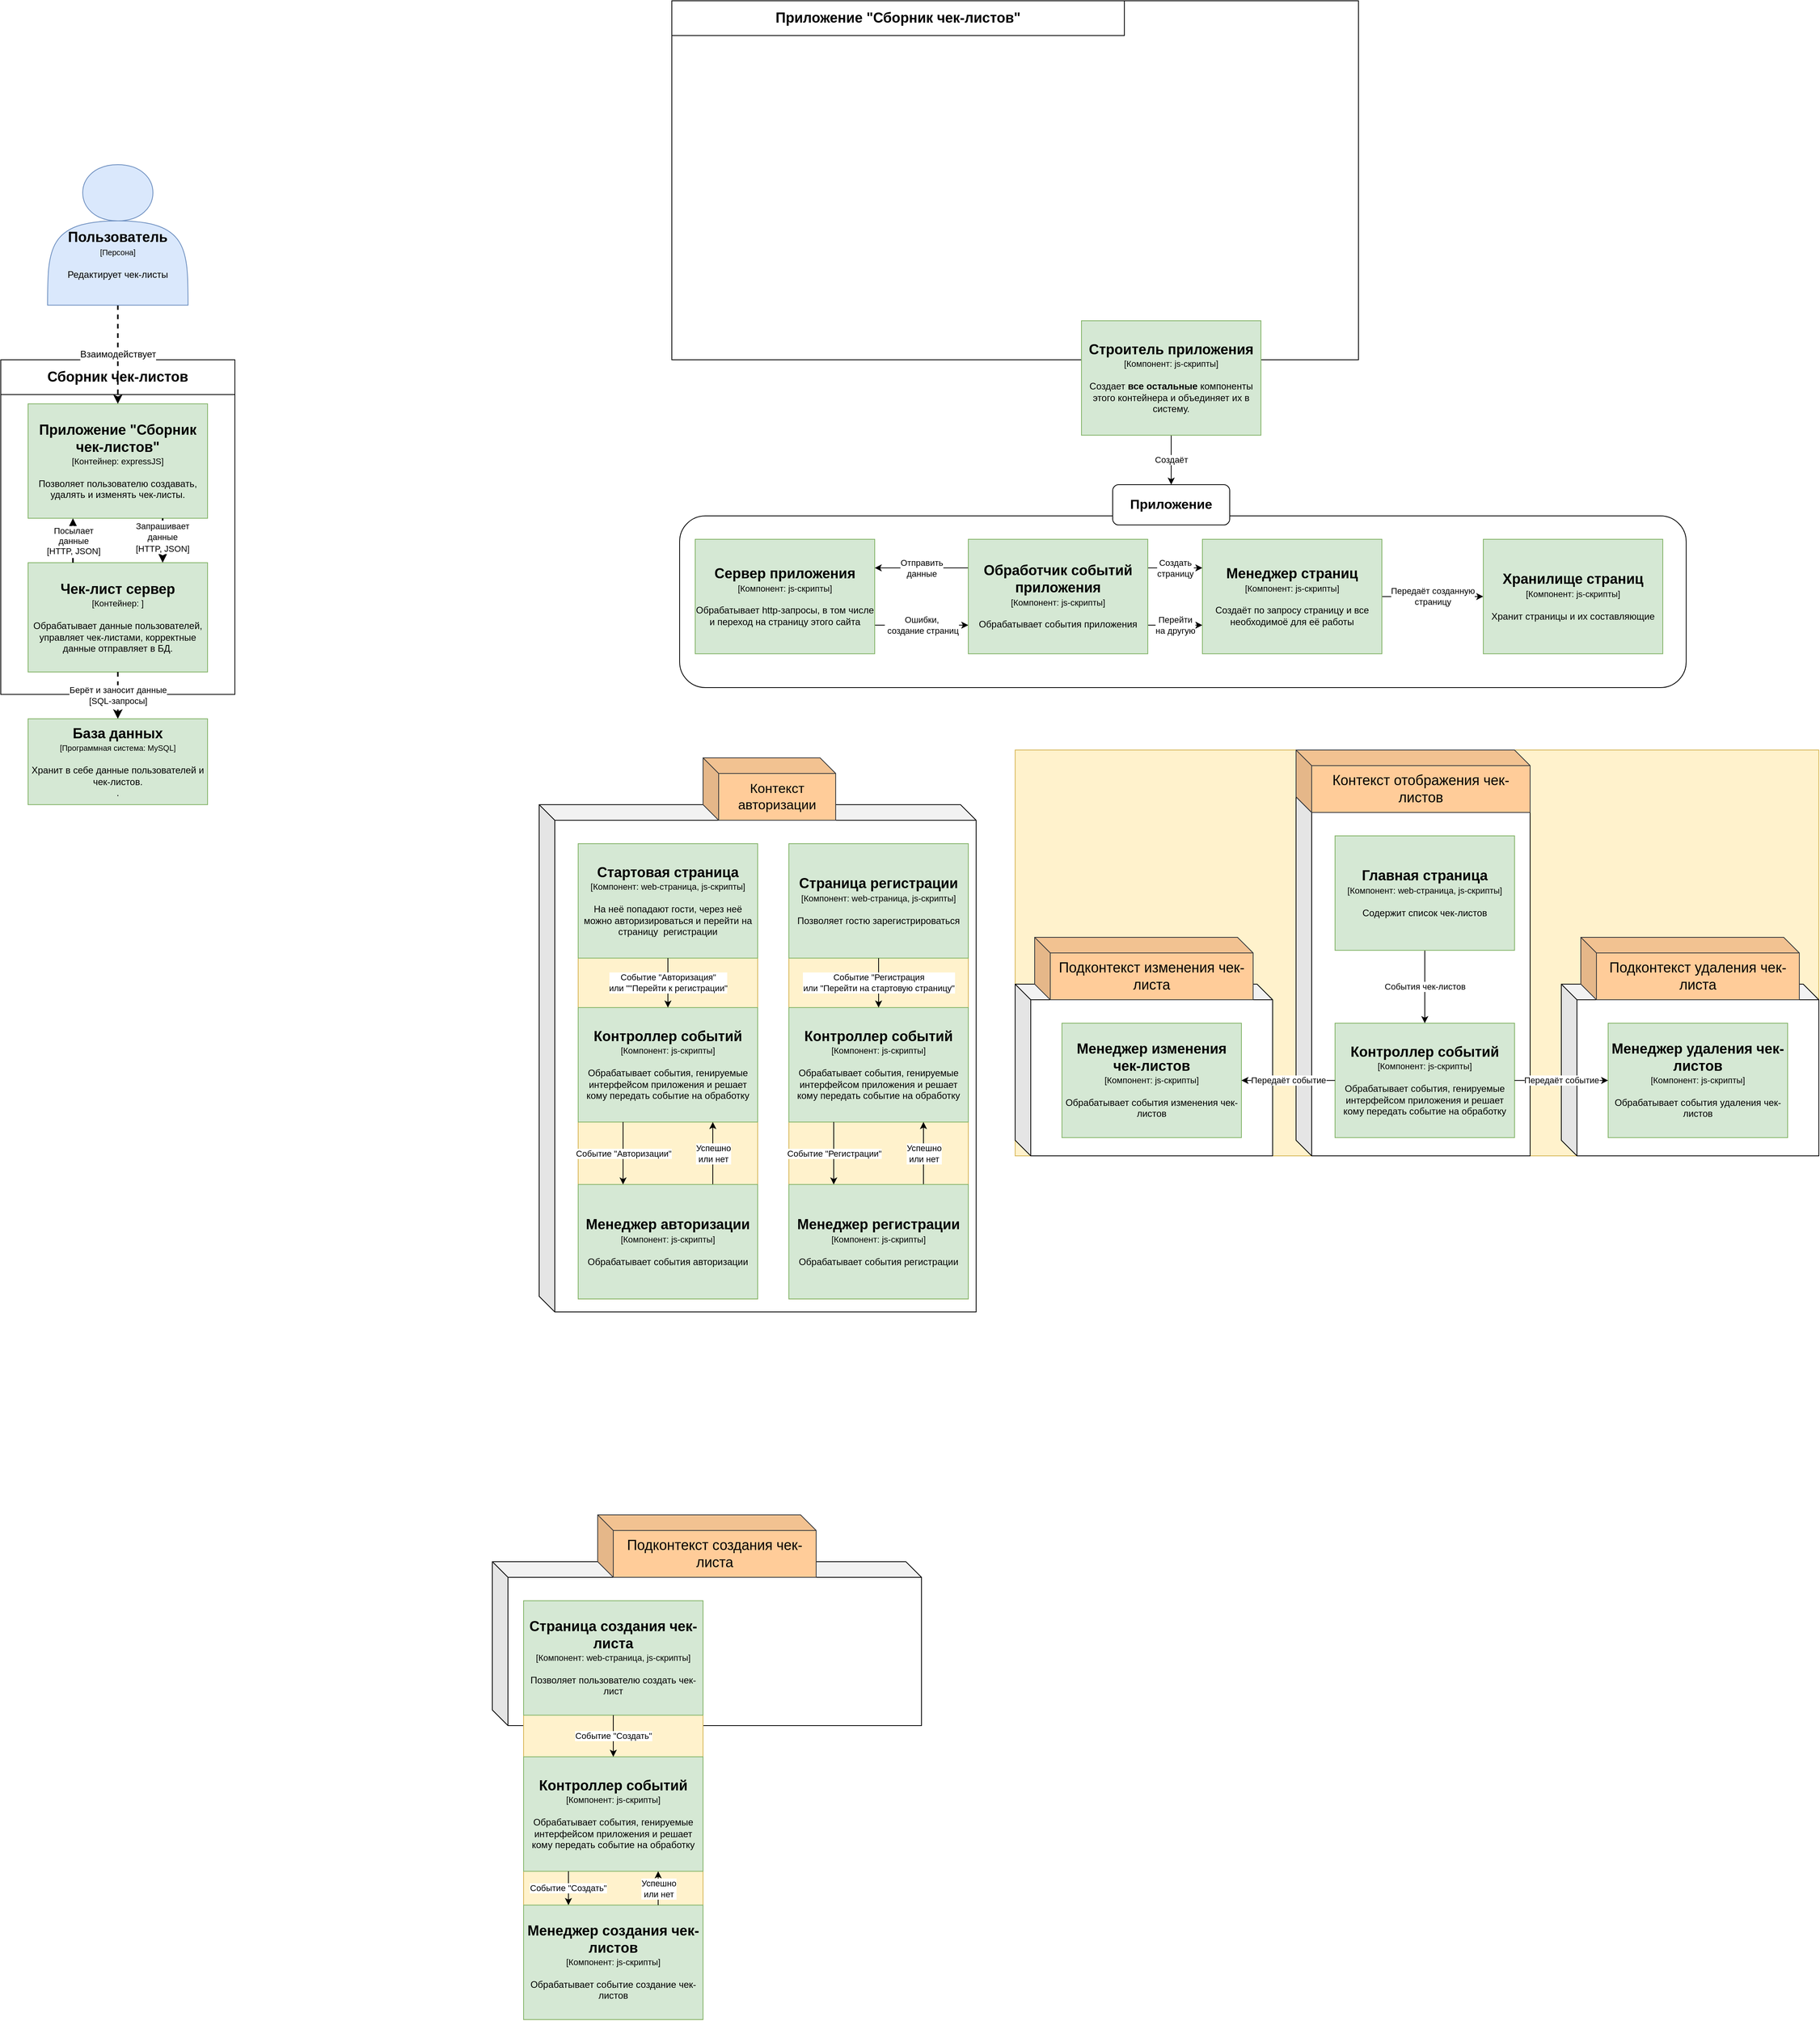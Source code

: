<mxfile version="13.7.9" type="device"><diagram id="LKbl59Wxj6-I2dOmfFXZ" name="Page-1"><mxGraphModel dx="1002" dy="581" grid="1" gridSize="10" guides="1" tooltips="1" connect="1" arrows="1" fold="1" page="1" pageScale="1" pageWidth="850" pageHeight="1100" math="0" shadow="0"><root><mxCell id="0"/><mxCell id="1" parent="0"/><mxCell id="dv1s2EGZaUmvOdK-su7Y-55" value="" style="rounded=1;whiteSpace=wrap;html=1;" vertex="1" parent="1"><mxGeometry x="1040" y="680" width="1290" height="220" as="geometry"/></mxCell><mxCell id="no0ji6hjgd8IN9LN7iAC-79" value="" style="rounded=0;whiteSpace=wrap;html=1;" parent="1" vertex="1"><mxGeometry x="1030" y="20" width="880" height="460" as="geometry"/></mxCell><mxCell id="no0ji6hjgd8IN9LN7iAC-80" value="&lt;b style=&quot;font-size: 18px&quot;&gt;Приложение &quot;Сборник чек-листов&quot;&lt;/b&gt;" style="rounded=0;whiteSpace=wrap;html=1;" parent="1" vertex="1"><mxGeometry x="1030" y="20" width="580" height="44.54" as="geometry"/></mxCell><mxCell id="dv1s2EGZaUmvOdK-su7Y-59" value="Создаёт" style="edgeStyle=orthogonalEdgeStyle;rounded=0;orthogonalLoop=1;jettySize=auto;html=1;" edge="1" parent="1" source="no0ji6hjgd8IN9LN7iAC-101" target="dv1s2EGZaUmvOdK-su7Y-56"><mxGeometry relative="1" as="geometry"/></mxCell><mxCell id="no0ji6hjgd8IN9LN7iAC-101" value="&lt;div&gt;&lt;b&gt;&lt;font style=&quot;font-size: 18px&quot;&gt;Строитель приложения&lt;/font&gt;&lt;/b&gt;&lt;/div&gt;&lt;div&gt;&lt;font style=&quot;font-size: 11px&quot;&gt;[Компонент&lt;/font&gt;&lt;font style=&quot;font-size: 11px&quot;&gt;&lt;span class=&quot;tlid-translation translation&quot; lang=&quot;ru&quot;&gt;&lt;span title=&quot;&quot; class=&quot;&quot;&gt;: js-скрипты]&lt;/span&gt;&lt;/span&gt;&lt;/font&gt;&lt;/div&gt;&lt;div&gt;&lt;font style=&quot;font-size: 10px&quot;&gt;&lt;br&gt;&lt;/font&gt;&lt;/div&gt;&lt;div&gt;Создает &lt;b&gt;все остальные &lt;/b&gt;компоненты этого контейнера и объединяет их в систему.&lt;br&gt;&lt;/div&gt;" style="rounded=0;whiteSpace=wrap;html=1;fillColor=#d5e8d4;strokeColor=#82b366;" parent="1" vertex="1"><mxGeometry x="1555" y="430.0" width="230" height="146.667" as="geometry"/></mxCell><mxCell id="dv1s2EGZaUmvOdK-su7Y-1" value="" style="group" vertex="1" connectable="0" parent="1"><mxGeometry x="170" y="480" width="300" height="440" as="geometry"/></mxCell><mxCell id="dv1s2EGZaUmvOdK-su7Y-2" value="" style="group" vertex="1" connectable="0" parent="dv1s2EGZaUmvOdK-su7Y-1"><mxGeometry width="300" height="440" as="geometry"/></mxCell><mxCell id="dv1s2EGZaUmvOdK-su7Y-3" value="" style="rounded=0;whiteSpace=wrap;html=1;" vertex="1" parent="dv1s2EGZaUmvOdK-su7Y-2"><mxGeometry width="300" height="428.718" as="geometry"/></mxCell><mxCell id="dv1s2EGZaUmvOdK-su7Y-4" value="&lt;b style=&quot;font-size: 18px&quot;&gt;Сборник чек-листов&lt;/b&gt;" style="rounded=0;whiteSpace=wrap;html=1;" vertex="1" parent="dv1s2EGZaUmvOdK-su7Y-2"><mxGeometry width="300" height="44.543" as="geometry"/></mxCell><mxCell id="dv1s2EGZaUmvOdK-su7Y-5" value="&lt;div&gt;&lt;b style=&quot;font-size: 18px&quot;&gt;Приложение &quot;Сборник чек-листов&quot;&lt;/b&gt;&lt;br&gt;&lt;/div&gt;&lt;div&gt;&lt;font style=&quot;font-size: 11px&quot;&gt;[&lt;/font&gt;&lt;font style=&quot;font-size: 11px&quot;&gt;&lt;span class=&quot;tlid-translation translation&quot; lang=&quot;ru&quot;&gt;&lt;span title=&quot;&quot; class=&quot;&quot;&gt;Контейнер: expressJS]&lt;/span&gt;&lt;/span&gt;&lt;/font&gt;&lt;/div&gt;&lt;div&gt;&lt;font style=&quot;font-size: 10px&quot;&gt;&lt;br&gt;&lt;/font&gt;&lt;/div&gt;&lt;div&gt;Позволяет пользователю создавать, удалять и изменять чек-листы.&lt;br&gt;&lt;/div&gt;" style="rounded=0;whiteSpace=wrap;html=1;fillColor=#d5e8d4;strokeColor=#82b366;" vertex="1" parent="dv1s2EGZaUmvOdK-su7Y-2"><mxGeometry x="35" y="56.41" width="230" height="146.667" as="geometry"/></mxCell><mxCell id="dv1s2EGZaUmvOdK-su7Y-6" value="&lt;div&gt;&lt;span style=&quot;font-size: 18px&quot;&gt;&lt;b&gt;Чек-лист сервер&lt;/b&gt;&lt;/span&gt;&lt;/div&gt;&lt;div&gt;&lt;font style=&quot;font-size: 11px&quot;&gt;[&lt;/font&gt;&lt;font style=&quot;font-size: 11px&quot;&gt;&lt;span class=&quot;tlid-translation translation&quot; lang=&quot;ru&quot;&gt;&lt;span title=&quot;&quot; class=&quot;&quot;&gt;Контейнер: &lt;/span&gt;&lt;/span&gt;&lt;/font&gt;&lt;font style=&quot;font-size: 11px&quot;&gt;&lt;span class=&quot;tlid-translation translation&quot; lang=&quot;ru&quot;&gt;&lt;span title=&quot;&quot; class=&quot;&quot;&gt;]&lt;/span&gt;&lt;/span&gt;&lt;/font&gt;&lt;/div&gt;&lt;div&gt;&lt;font style=&quot;font-size: 10px&quot;&gt;&lt;br&gt;&lt;/font&gt;&lt;/div&gt;&lt;div&gt;Обрабатывает данные пользователей, управляет чек-листами, корректные данные отправляет в БД.&lt;br&gt;&lt;/div&gt;" style="rounded=0;whiteSpace=wrap;html=1;fillColor=#d5e8d4;strokeColor=#82b366;" vertex="1" parent="dv1s2EGZaUmvOdK-su7Y-2"><mxGeometry x="35" y="260" width="230" height="140" as="geometry"/></mxCell><mxCell id="dv1s2EGZaUmvOdK-su7Y-7" style="edgeStyle=orthogonalEdgeStyle;rounded=0;orthogonalLoop=1;jettySize=auto;html=1;exitX=0.75;exitY=1;exitDx=0;exitDy=0;entryX=0.75;entryY=0;entryDx=0;entryDy=0;dashed=1;strokeWidth=2;" edge="1" parent="dv1s2EGZaUmvOdK-su7Y-2" source="dv1s2EGZaUmvOdK-su7Y-5" target="dv1s2EGZaUmvOdK-su7Y-6"><mxGeometry relative="1" as="geometry"/></mxCell><mxCell id="dv1s2EGZaUmvOdK-su7Y-8" value="&lt;div&gt;&lt;font style=&quot;font-size: 11px&quot;&gt;Запрашивает&lt;/font&gt;&lt;/div&gt;&lt;div&gt;&lt;font style=&quot;font-size: 11px&quot;&gt; данные&lt;/font&gt;&lt;/div&gt;&lt;div&gt;&lt;font style=&quot;font-size: 11px&quot;&gt;&lt;font style=&quot;font-size: 11px&quot; size=&quot;3&quot;&gt;[&lt;/font&gt;HTTP&lt;font style=&quot;font-size: 11px&quot; size=&quot;3&quot;&gt;, JSON]&lt;/font&gt;&lt;/font&gt;&lt;/div&gt;" style="text;html=1;align=center;verticalAlign=middle;resizable=0;points=[];labelBackgroundColor=#ffffff;" vertex="1" connectable="0" parent="dv1s2EGZaUmvOdK-su7Y-7"><mxGeometry x="0.15" y="-1" relative="1" as="geometry"><mxPoint y="-9" as="offset"/></mxGeometry></mxCell><mxCell id="dv1s2EGZaUmvOdK-su7Y-9" value="&lt;div&gt;&lt;font style=&quot;font-size: 11px&quot;&gt;Посылает&lt;/font&gt;&lt;/div&gt;&lt;div&gt;&lt;font style=&quot;font-size: 11px&quot; size=&quot;3&quot;&gt;данные&lt;br&gt;&lt;/font&gt;&lt;/div&gt;&lt;div&gt;&lt;font style=&quot;font-size: 11px&quot; size=&quot;3&quot;&gt;[HTTP, JSON]&lt;br&gt;&lt;/font&gt;&lt;/div&gt;" style="edgeStyle=orthogonalEdgeStyle;rounded=0;orthogonalLoop=1;jettySize=auto;html=1;exitX=0.25;exitY=0;exitDx=0;exitDy=0;entryX=0.25;entryY=1;entryDx=0;entryDy=0;dashed=1;strokeWidth=2;" edge="1" parent="dv1s2EGZaUmvOdK-su7Y-2" source="dv1s2EGZaUmvOdK-su7Y-6" target="dv1s2EGZaUmvOdK-su7Y-5"><mxGeometry relative="1" as="geometry"/></mxCell><mxCell id="dv1s2EGZaUmvOdK-su7Y-10" value="&lt;div&gt;Берёт и заносит данные&lt;/div&gt;&lt;div&gt;[SQL-запросы]&lt;br&gt;&lt;/div&gt;" style="edgeStyle=orthogonalEdgeStyle;rounded=0;orthogonalLoop=1;jettySize=auto;html=1;dashed=1;strokeWidth=2;exitX=0.5;exitY=1;exitDx=0;exitDy=0;" edge="1" parent="1" source="dv1s2EGZaUmvOdK-su7Y-6" target="dv1s2EGZaUmvOdK-su7Y-11"><mxGeometry relative="1" as="geometry"><mxPoint x="-50" y="730" as="sourcePoint"/></mxGeometry></mxCell><mxCell id="dv1s2EGZaUmvOdK-su7Y-11" value="&lt;div&gt;&lt;b&gt;&lt;font style=&quot;font-size: 18px&quot;&gt;База данных&lt;/font&gt;&lt;/b&gt;&lt;br&gt;&lt;/div&gt;&lt;div&gt;&lt;font style=&quot;font-size: 10px&quot;&gt;[&lt;/font&gt;&lt;font style=&quot;font-size: 10px&quot;&gt;&lt;span class=&quot;tlid-translation translation&quot; lang=&quot;ru&quot;&gt;&lt;span title=&quot;&quot; class=&quot;&quot;&gt;Программная система: MySQL&lt;/span&gt;&lt;/span&gt;]&lt;/font&gt;&lt;/div&gt;&lt;div&gt;&lt;font style=&quot;font-size: 10px&quot;&gt;&lt;br&gt;&lt;/font&gt;&lt;/div&gt;Хранит в себе данные пользователей и чек-листов.&lt;div&gt;.&lt;br&gt;&lt;/div&gt;" style="rounded=0;whiteSpace=wrap;html=1;fillColor=#d5e8d4;strokeColor=#82b366;" vertex="1" parent="1"><mxGeometry x="205" y="940" width="230" height="110" as="geometry"/></mxCell><mxCell id="dv1s2EGZaUmvOdK-su7Y-12" value="&lt;font style=&quot;font-size: 12px&quot;&gt;Взаимодействует&lt;/font&gt;" style="edgeStyle=orthogonalEdgeStyle;rounded=0;orthogonalLoop=1;jettySize=auto;html=1;exitX=0.5;exitY=1;exitDx=0;exitDy=0;dashed=1;strokeWidth=2;" edge="1" parent="1" source="dv1s2EGZaUmvOdK-su7Y-13" target="dv1s2EGZaUmvOdK-su7Y-5"><mxGeometry relative="1" as="geometry"/></mxCell><mxCell id="dv1s2EGZaUmvOdK-su7Y-13" value="&lt;div&gt;&lt;br&gt;&lt;/div&gt;&lt;div&gt;&lt;br&gt;&lt;/div&gt;&lt;div&gt;&lt;b&gt;&lt;font style=&quot;font-size: 18px&quot;&gt;&lt;br&gt;&lt;/font&gt;&lt;/b&gt;&lt;/div&gt;&lt;div&gt;&lt;b&gt;&lt;font style=&quot;font-size: 18px&quot;&gt;Пользователь&lt;br&gt;&lt;/font&gt;&lt;/b&gt;&lt;/div&gt;&lt;div&gt;&lt;font style=&quot;font-size: 10px&quot;&gt;[Персона]&lt;/font&gt;&lt;/div&gt;&lt;div&gt;&lt;font style=&quot;font-size: 10px&quot;&gt;&lt;br&gt;&lt;/font&gt;&lt;/div&gt;&lt;div&gt;Редактирует чек-листы&lt;br&gt;&lt;/div&gt;" style="shape=actor;whiteSpace=wrap;html=1;fillColor=#dae8fc;strokeColor=#6c8ebf;" vertex="1" parent="1"><mxGeometry x="230" y="230" width="180" height="180" as="geometry"/></mxCell><mxCell id="dv1s2EGZaUmvOdK-su7Y-61" value="Ошибки,&lt;br&gt;&amp;nbsp;создание страниц" style="edgeStyle=orthogonalEdgeStyle;rounded=0;orthogonalLoop=1;jettySize=auto;html=1;exitX=1;exitY=0.75;exitDx=0;exitDy=0;entryX=0;entryY=0.75;entryDx=0;entryDy=0;" edge="1" parent="1" source="dv1s2EGZaUmvOdK-su7Y-44" target="dv1s2EGZaUmvOdK-su7Y-54"><mxGeometry relative="1" as="geometry"/></mxCell><mxCell id="dv1s2EGZaUmvOdK-su7Y-44" value="&lt;div&gt;&lt;b&gt;&lt;font style=&quot;font-size: 18px&quot;&gt;Сервер приложения&lt;/font&gt;&lt;/b&gt;&lt;/div&gt;&lt;div&gt;&lt;font style=&quot;font-size: 11px&quot;&gt;[Компонент&lt;/font&gt;&lt;font style=&quot;font-size: 11px&quot;&gt;&lt;span class=&quot;tlid-translation translation&quot; lang=&quot;ru&quot;&gt;&lt;span title=&quot;&quot; class=&quot;&quot;&gt;: js-скрипты]&lt;/span&gt;&lt;/span&gt;&lt;/font&gt;&lt;/div&gt;&lt;div&gt;&lt;font style=&quot;font-size: 10px&quot;&gt;&lt;br&gt;&lt;/font&gt;&lt;/div&gt;&lt;div&gt;Обрабатывает http-запросы, в том числе и переход на страницу этого сайта&lt;/div&gt;" style="rounded=0;whiteSpace=wrap;html=1;fillColor=#d5e8d4;strokeColor=#82b366;" vertex="1" parent="1"><mxGeometry x="1060" y="710.0" width="230" height="146.667" as="geometry"/></mxCell><mxCell id="dv1s2EGZaUmvOdK-su7Y-60" value="Отправить &lt;br&gt;данные" style="edgeStyle=orthogonalEdgeStyle;rounded=0;orthogonalLoop=1;jettySize=auto;html=1;exitX=0;exitY=0.25;exitDx=0;exitDy=0;entryX=1;entryY=0.25;entryDx=0;entryDy=0;" edge="1" parent="1" source="dv1s2EGZaUmvOdK-su7Y-54" target="dv1s2EGZaUmvOdK-su7Y-44"><mxGeometry relative="1" as="geometry"/></mxCell><mxCell id="dv1s2EGZaUmvOdK-su7Y-62" value="Создать &lt;br&gt;страницу" style="edgeStyle=orthogonalEdgeStyle;rounded=0;orthogonalLoop=1;jettySize=auto;html=1;exitX=1;exitY=0.25;exitDx=0;exitDy=0;entryX=0;entryY=0.25;entryDx=0;entryDy=0;" edge="1" parent="1" source="dv1s2EGZaUmvOdK-su7Y-54" target="dv1s2EGZaUmvOdK-su7Y-57"><mxGeometry relative="1" as="geometry"/></mxCell><mxCell id="dv1s2EGZaUmvOdK-su7Y-63" value="Перейти&lt;br&gt;на другую" style="edgeStyle=orthogonalEdgeStyle;rounded=0;orthogonalLoop=1;jettySize=auto;html=1;exitX=1;exitY=0.75;exitDx=0;exitDy=0;entryX=0;entryY=0.75;entryDx=0;entryDy=0;" edge="1" parent="1" source="dv1s2EGZaUmvOdK-su7Y-54" target="dv1s2EGZaUmvOdK-su7Y-57"><mxGeometry relative="1" as="geometry"/></mxCell><mxCell id="dv1s2EGZaUmvOdK-su7Y-54" value="&lt;div&gt;&lt;b&gt;&lt;font style=&quot;font-size: 18px&quot;&gt;Обработчик событий приложения&lt;/font&gt;&lt;/b&gt;&lt;/div&gt;&lt;div&gt;&lt;font style=&quot;font-size: 11px&quot;&gt;[Компонент&lt;/font&gt;&lt;font style=&quot;font-size: 11px&quot;&gt;&lt;span class=&quot;tlid-translation translation&quot; lang=&quot;ru&quot;&gt;&lt;span title=&quot;&quot; class=&quot;&quot;&gt;: js-скрипты]&lt;/span&gt;&lt;/span&gt;&lt;/font&gt;&lt;/div&gt;&lt;div&gt;&lt;font style=&quot;font-size: 10px&quot;&gt;&lt;br&gt;&lt;/font&gt;&lt;/div&gt;&lt;div&gt;Обрабатывает события приложения&lt;/div&gt;" style="rounded=0;whiteSpace=wrap;html=1;fillColor=#d5e8d4;strokeColor=#82b366;" vertex="1" parent="1"><mxGeometry x="1410" y="710.0" width="230" height="146.667" as="geometry"/></mxCell><mxCell id="dv1s2EGZaUmvOdK-su7Y-56" value="&lt;font size=&quot;1&quot;&gt;&lt;b style=&quot;font-size: 17px&quot;&gt;Приложение&lt;/b&gt;&lt;/font&gt;" style="rounded=1;whiteSpace=wrap;html=1;" vertex="1" parent="1"><mxGeometry x="1595" y="640" width="150" height="51.67" as="geometry"/></mxCell><mxCell id="dv1s2EGZaUmvOdK-su7Y-64" value="Передаёт созданную&lt;br&gt;страницу" style="edgeStyle=orthogonalEdgeStyle;rounded=0;orthogonalLoop=1;jettySize=auto;html=1;exitX=1;exitY=0.5;exitDx=0;exitDy=0;" edge="1" parent="1" source="dv1s2EGZaUmvOdK-su7Y-57" target="dv1s2EGZaUmvOdK-su7Y-58"><mxGeometry relative="1" as="geometry"/></mxCell><mxCell id="dv1s2EGZaUmvOdK-su7Y-57" value="&lt;div&gt;&lt;b&gt;&lt;font style=&quot;font-size: 18px&quot;&gt;Менеджер страниц&lt;/font&gt;&lt;/b&gt;&lt;/div&gt;&lt;div&gt;&lt;font style=&quot;font-size: 11px&quot;&gt;[Компонент&lt;/font&gt;&lt;font style=&quot;font-size: 11px&quot;&gt;&lt;span class=&quot;tlid-translation translation&quot; lang=&quot;ru&quot;&gt;&lt;span title=&quot;&quot; class=&quot;&quot;&gt;: js-скрипты]&lt;/span&gt;&lt;/span&gt;&lt;/font&gt;&lt;/div&gt;&lt;div&gt;&lt;font style=&quot;font-size: 10px&quot;&gt;&lt;br&gt;&lt;/font&gt;&lt;/div&gt;&lt;div&gt;Создаёт по запросу страницу и все необходимоё для её работы&lt;/div&gt;" style="rounded=0;whiteSpace=wrap;html=1;fillColor=#d5e8d4;strokeColor=#82b366;" vertex="1" parent="1"><mxGeometry x="1710" y="710.0" width="230" height="146.667" as="geometry"/></mxCell><mxCell id="dv1s2EGZaUmvOdK-su7Y-58" value="&lt;div&gt;&lt;b&gt;&lt;font style=&quot;font-size: 18px&quot;&gt;Хранилище страниц&lt;/font&gt;&lt;/b&gt;&lt;/div&gt;&lt;div&gt;&lt;font style=&quot;font-size: 11px&quot;&gt;[Компонент&lt;/font&gt;&lt;font style=&quot;font-size: 11px&quot;&gt;&lt;span class=&quot;tlid-translation translation&quot; lang=&quot;ru&quot;&gt;&lt;span title=&quot;&quot; class=&quot;&quot;&gt;: js-скрипты]&lt;/span&gt;&lt;/span&gt;&lt;/font&gt;&lt;/div&gt;&lt;div&gt;&lt;font style=&quot;font-size: 10px&quot;&gt;&lt;br&gt;&lt;/font&gt;&lt;/div&gt;&lt;div&gt;Хранит страницы и их составляющие&lt;/div&gt;" style="rounded=0;whiteSpace=wrap;html=1;fillColor=#d5e8d4;strokeColor=#82b366;" vertex="1" parent="1"><mxGeometry x="2070" y="710.0" width="230" height="146.667" as="geometry"/></mxCell><mxCell id="dv1s2EGZaUmvOdK-su7Y-66" value="" style="group;fillColor=#fff2cc;strokeColor=#d6b656;" vertex="1" connectable="0" parent="1"><mxGeometry x="1470" y="980" width="1030" height="520" as="geometry"/></mxCell><mxCell id="dv1s2EGZaUmvOdK-su7Y-31" value="" style="group" vertex="1" connectable="0" parent="dv1s2EGZaUmvOdK-su7Y-66"><mxGeometry x="700" y="240" width="330" height="280" as="geometry"/></mxCell><mxCell id="dv1s2EGZaUmvOdK-su7Y-23" value="" style="shape=cube;whiteSpace=wrap;html=1;boundedLbl=1;backgroundOutline=1;darkOpacity=0.05;darkOpacity2=0.1;" vertex="1" parent="dv1s2EGZaUmvOdK-su7Y-31"><mxGeometry y="60" width="330" height="220" as="geometry"/></mxCell><mxCell id="dv1s2EGZaUmvOdK-su7Y-24" value="&lt;font style=&quot;font-size: 18px&quot;&gt;Подконтекст удаления чек-листа&lt;/font&gt;" style="shape=cube;whiteSpace=wrap;html=1;boundedLbl=1;backgroundOutline=1;darkOpacity=0.05;darkOpacity2=0.1;fillColor=#ffcc99;strokeColor=#36393d;" vertex="1" parent="dv1s2EGZaUmvOdK-su7Y-31"><mxGeometry x="25" width="280" height="80" as="geometry"/></mxCell><mxCell id="dv1s2EGZaUmvOdK-su7Y-25" value="&lt;div&gt;&lt;b&gt;&lt;font style=&quot;font-size: 18px&quot;&gt;Менеджер удаления чек-листов&lt;/font&gt;&lt;/b&gt;&lt;/div&gt;&lt;div&gt;&lt;font style=&quot;font-size: 11px&quot;&gt;[Компонент&lt;/font&gt;&lt;font style=&quot;font-size: 11px&quot;&gt;&lt;span class=&quot;tlid-translation translation&quot; lang=&quot;ru&quot;&gt;&lt;span title=&quot;&quot; class=&quot;&quot;&gt;: js-скрипты]&lt;/span&gt;&lt;/span&gt;&lt;/font&gt;&lt;/div&gt;&lt;div&gt;&lt;font style=&quot;font-size: 10px&quot;&gt;&lt;br&gt;&lt;/font&gt;&lt;/div&gt;&lt;div&gt;Обрабатывает события удаления чек-листов&lt;/div&gt;" style="rounded=0;whiteSpace=wrap;html=1;fillColor=#d5e8d4;strokeColor=#82b366;" vertex="1" parent="dv1s2EGZaUmvOdK-su7Y-31"><mxGeometry x="60" y="110.0" width="230" height="146.667" as="geometry"/></mxCell><mxCell id="dv1s2EGZaUmvOdK-su7Y-32" value="" style="group" vertex="1" connectable="0" parent="dv1s2EGZaUmvOdK-su7Y-66"><mxGeometry y="240" width="330" height="280" as="geometry"/></mxCell><mxCell id="dv1s2EGZaUmvOdK-su7Y-33" value="" style="shape=cube;whiteSpace=wrap;html=1;boundedLbl=1;backgroundOutline=1;darkOpacity=0.05;darkOpacity2=0.1;" vertex="1" parent="dv1s2EGZaUmvOdK-su7Y-32"><mxGeometry y="60" width="330" height="220" as="geometry"/></mxCell><mxCell id="dv1s2EGZaUmvOdK-su7Y-34" value="&lt;font style=&quot;font-size: 18px&quot;&gt;Подконтекст изменения чек-листа&lt;/font&gt;" style="shape=cube;whiteSpace=wrap;html=1;boundedLbl=1;backgroundOutline=1;darkOpacity=0.05;darkOpacity2=0.1;fillColor=#ffcc99;strokeColor=#36393d;" vertex="1" parent="dv1s2EGZaUmvOdK-su7Y-32"><mxGeometry x="25" width="280" height="80" as="geometry"/></mxCell><mxCell id="dv1s2EGZaUmvOdK-su7Y-35" value="&lt;div&gt;&lt;b&gt;&lt;font style=&quot;font-size: 18px&quot;&gt;Менеджер изменения чек-листов&lt;/font&gt;&lt;/b&gt;&lt;/div&gt;&lt;div&gt;&lt;font style=&quot;font-size: 11px&quot;&gt;[Компонент&lt;/font&gt;&lt;font style=&quot;font-size: 11px&quot;&gt;&lt;span class=&quot;tlid-translation translation&quot; lang=&quot;ru&quot;&gt;&lt;span title=&quot;&quot; class=&quot;&quot;&gt;: js-скрипты]&lt;/span&gt;&lt;/span&gt;&lt;/font&gt;&lt;/div&gt;&lt;div&gt;&lt;font style=&quot;font-size: 10px&quot;&gt;&lt;br&gt;&lt;/font&gt;&lt;/div&gt;&lt;div&gt;Обрабатывает события изменения чек-листов&lt;/div&gt;" style="rounded=0;whiteSpace=wrap;html=1;fillColor=#d5e8d4;strokeColor=#82b366;" vertex="1" parent="dv1s2EGZaUmvOdK-su7Y-32"><mxGeometry x="60" y="110.0" width="230" height="146.667" as="geometry"/></mxCell><mxCell id="dv1s2EGZaUmvOdK-su7Y-65" value="" style="group" vertex="1" connectable="0" parent="dv1s2EGZaUmvOdK-su7Y-66"><mxGeometry x="360" width="300" height="520" as="geometry"/></mxCell><mxCell id="dv1s2EGZaUmvOdK-su7Y-17" value="" style="shape=cube;whiteSpace=wrap;html=1;boundedLbl=1;backgroundOutline=1;darkOpacity=0.05;darkOpacity2=0.1;" vertex="1" parent="dv1s2EGZaUmvOdK-su7Y-65"><mxGeometry y="60" width="300" height="460" as="geometry"/></mxCell><mxCell id="dv1s2EGZaUmvOdK-su7Y-46" value="&lt;div&gt;&lt;b&gt;&lt;font style=&quot;font-size: 18px&quot;&gt;Контроллер событий&lt;/font&gt;&lt;/b&gt;&lt;/div&gt;&lt;div&gt;&lt;font style=&quot;font-size: 11px&quot;&gt;[Компонент&lt;/font&gt;&lt;font style=&quot;font-size: 11px&quot;&gt;&lt;span class=&quot;tlid-translation translation&quot; lang=&quot;ru&quot;&gt;&lt;span title=&quot;&quot; class=&quot;&quot;&gt;: js-скрипты]&lt;/span&gt;&lt;/span&gt;&lt;/font&gt;&lt;/div&gt;&lt;div&gt;&lt;font style=&quot;font-size: 10px&quot;&gt;&lt;br&gt;&lt;/font&gt;&lt;/div&gt;&lt;div&gt;Обрабатывает события, генируемые интерфейсом приложения и решает кому передать событие на обработку&lt;/div&gt;" style="rounded=0;whiteSpace=wrap;html=1;fillColor=#d5e8d4;strokeColor=#82b366;" vertex="1" parent="dv1s2EGZaUmvOdK-su7Y-65"><mxGeometry x="50" y="350.0" width="230" height="146.667" as="geometry"/></mxCell><mxCell id="dv1s2EGZaUmvOdK-su7Y-47" value="&lt;span style=&quot;color: rgb(0 , 0 , 0) ; font-family: &amp;#34;helvetica&amp;#34; ; font-size: 11px ; font-style: normal ; font-weight: 400 ; letter-spacing: normal ; text-align: center ; text-indent: 0px ; text-transform: none ; word-spacing: 0px ; background-color: rgb(255 , 255 , 255) ; display: inline ; float: none&quot;&gt;События чек-листов&lt;/span&gt;" style="edgeStyle=orthogonalEdgeStyle;rounded=0;orthogonalLoop=1;jettySize=auto;html=1;exitX=0.5;exitY=1;exitDx=0;exitDy=0;" edge="1" parent="dv1s2EGZaUmvOdK-su7Y-65" source="dv1s2EGZaUmvOdK-su7Y-19" target="dv1s2EGZaUmvOdK-su7Y-46"><mxGeometry relative="1" as="geometry"/></mxCell><mxCell id="dv1s2EGZaUmvOdK-su7Y-18" value="&lt;font style=&quot;font-size: 18px&quot;&gt;Контекст отображения чек-листов&lt;/font&gt;" style="shape=cube;whiteSpace=wrap;html=1;boundedLbl=1;backgroundOutline=1;darkOpacity=0.05;darkOpacity2=0.1;fillColor=#ffcc99;strokeColor=#36393d;" vertex="1" parent="dv1s2EGZaUmvOdK-su7Y-65"><mxGeometry width="300" height="80" as="geometry"/></mxCell><mxCell id="dv1s2EGZaUmvOdK-su7Y-19" value="&lt;div&gt;&lt;b&gt;&lt;font style=&quot;font-size: 18px&quot;&gt;Главная страница&lt;/font&gt;&lt;/b&gt;&lt;/div&gt;&lt;div&gt;&lt;font style=&quot;font-size: 11px&quot;&gt;[Компонент&lt;/font&gt;&lt;font style=&quot;font-size: 11px&quot;&gt;&lt;span class=&quot;tlid-translation translation&quot; lang=&quot;ru&quot;&gt;&lt;span title=&quot;&quot; class=&quot;&quot;&gt;: web-страница, js-скрипты]&lt;/span&gt;&lt;/span&gt;&lt;/font&gt;&lt;/div&gt;&lt;div&gt;&lt;font style=&quot;font-size: 10px&quot;&gt;&lt;br&gt;&lt;/font&gt;&lt;/div&gt;&lt;div&gt;Содержит список чек-листов&lt;/div&gt;" style="rounded=0;whiteSpace=wrap;html=1;fillColor=#d5e8d4;strokeColor=#82b366;" vertex="1" parent="dv1s2EGZaUmvOdK-su7Y-65"><mxGeometry x="50" y="110.0" width="230" height="146.667" as="geometry"/></mxCell><mxCell id="dv1s2EGZaUmvOdK-su7Y-42" value="Передаёт событие" style="edgeStyle=orthogonalEdgeStyle;rounded=0;orthogonalLoop=1;jettySize=auto;html=1;entryX=0;entryY=0.5;entryDx=0;entryDy=0;" edge="1" parent="dv1s2EGZaUmvOdK-su7Y-66" source="dv1s2EGZaUmvOdK-su7Y-46" target="dv1s2EGZaUmvOdK-su7Y-25"><mxGeometry relative="1" as="geometry"><mxPoint x="960" y="1553.334" as="sourcePoint"/><mxPoint x="860" y="1633.334" as="targetPoint"/></mxGeometry></mxCell><mxCell id="dv1s2EGZaUmvOdK-su7Y-41" value="Передаёт событие" style="edgeStyle=orthogonalEdgeStyle;rounded=0;orthogonalLoop=1;jettySize=auto;html=1;entryX=1;entryY=0.5;entryDx=0;entryDy=0;" edge="1" parent="dv1s2EGZaUmvOdK-su7Y-66" source="dv1s2EGZaUmvOdK-su7Y-46" target="dv1s2EGZaUmvOdK-su7Y-35"><mxGeometry relative="1" as="geometry"/></mxCell><mxCell id="dv1s2EGZaUmvOdK-su7Y-76" value="" style="group" vertex="1" connectable="0" parent="1"><mxGeometry x="860" y="990" width="560" height="710" as="geometry"/></mxCell><mxCell id="dv1s2EGZaUmvOdK-su7Y-15" value="" style="shape=cube;whiteSpace=wrap;html=1;boundedLbl=1;backgroundOutline=1;darkOpacity=0.05;darkOpacity2=0.1;" vertex="1" parent="dv1s2EGZaUmvOdK-su7Y-76"><mxGeometry y="60" width="560" height="650" as="geometry"/></mxCell><mxCell id="dv1s2EGZaUmvOdK-su7Y-16" value="&lt;span&gt;&lt;font style=&quot;font-size: 17px&quot;&gt;Контекст авторизации&lt;/font&gt;&lt;/span&gt;" style="shape=cube;whiteSpace=wrap;html=1;boundedLbl=1;backgroundOutline=1;darkOpacity=0.05;darkOpacity2=0.1;fillColor=#ffcc99;strokeColor=#36393d;" vertex="1" parent="dv1s2EGZaUmvOdK-su7Y-76"><mxGeometry x="210" width="170" height="80" as="geometry"/></mxCell><mxCell id="dv1s2EGZaUmvOdK-su7Y-67" value="" style="group;fillColor=#fff2cc;strokeColor=#d6b656;" vertex="1" connectable="0" parent="dv1s2EGZaUmvOdK-su7Y-76"><mxGeometry x="320" y="110.0" width="230" height="583.337" as="geometry"/></mxCell><mxCell id="dv1s2EGZaUmvOdK-su7Y-14" value="&lt;div&gt;&lt;b&gt;&lt;font style=&quot;font-size: 18px&quot;&gt;Cтраница регистрации&lt;/font&gt;&lt;/b&gt;&lt;/div&gt;&lt;div&gt;&lt;font style=&quot;font-size: 11px&quot;&gt;[Компонент&lt;/font&gt;&lt;font style=&quot;font-size: 11px&quot;&gt;&lt;span class=&quot;tlid-translation translation&quot; lang=&quot;ru&quot;&gt;&lt;span title=&quot;&quot; class=&quot;&quot;&gt;: web-страница, js-скрипты]&lt;/span&gt;&lt;/span&gt;&lt;/font&gt;&lt;/div&gt;&lt;div&gt;&lt;font style=&quot;font-size: 10px&quot;&gt;&lt;br&gt;&lt;/font&gt;&lt;/div&gt;&lt;div&gt;Позволяет гостю зарегистрироваться&lt;/div&gt;" style="rounded=0;whiteSpace=wrap;html=1;fillColor=#d5e8d4;strokeColor=#82b366;" vertex="1" parent="dv1s2EGZaUmvOdK-su7Y-67"><mxGeometry width="230" height="146.667" as="geometry"/></mxCell><mxCell id="dv1s2EGZaUmvOdK-su7Y-49" value="&lt;div&gt;&lt;b&gt;&lt;font style=&quot;font-size: 18px&quot;&gt;Контроллер событий&lt;/font&gt;&lt;/b&gt;&lt;/div&gt;&lt;div&gt;&lt;font style=&quot;font-size: 11px&quot;&gt;[Компонент&lt;/font&gt;&lt;font style=&quot;font-size: 11px&quot;&gt;&lt;span class=&quot;tlid-translation translation&quot; lang=&quot;ru&quot;&gt;&lt;span title=&quot;&quot; class=&quot;&quot;&gt;: js-скрипты]&lt;/span&gt;&lt;/span&gt;&lt;/font&gt;&lt;/div&gt;&lt;div&gt;&lt;font style=&quot;font-size: 10px&quot;&gt;&lt;br&gt;&lt;/font&gt;&lt;/div&gt;&lt;div&gt;Обрабатывает события, генируемые интерфейсом приложения и решает кому передать событие на обработку&lt;/div&gt;" style="rounded=0;whiteSpace=wrap;html=1;fillColor=#d5e8d4;strokeColor=#82b366;" vertex="1" parent="dv1s2EGZaUmvOdK-su7Y-67"><mxGeometry y="210" width="230" height="146.667" as="geometry"/></mxCell><mxCell id="dv1s2EGZaUmvOdK-su7Y-83" value="&lt;span style=&quot;color: rgb(0 , 0 , 0) ; font-family: &amp;#34;helvetica&amp;#34; ; font-size: 11px ; font-style: normal ; font-weight: 400 ; letter-spacing: normal ; text-align: center ; text-indent: 0px ; text-transform: none ; word-spacing: 0px ; background-color: rgb(255 , 255 , 255) ; display: inline ; float: none&quot;&gt;Успешно&lt;/span&gt;&lt;br style=&quot;color: rgb(0 , 0 , 0) ; font-family: &amp;#34;helvetica&amp;#34; ; font-size: 11px ; font-style: normal ; font-weight: 400 ; letter-spacing: normal ; text-align: center ; text-indent: 0px ; text-transform: none ; word-spacing: 0px&quot;&gt;&lt;span style=&quot;color: rgb(0 , 0 , 0) ; font-family: &amp;#34;helvetica&amp;#34; ; font-size: 11px ; font-style: normal ; font-weight: 400 ; letter-spacing: normal ; text-align: center ; text-indent: 0px ; text-transform: none ; word-spacing: 0px ; background-color: rgb(255 , 255 , 255) ; display: inline ; float: none&quot;&gt;или нет&lt;/span&gt;" style="edgeStyle=orthogonalEdgeStyle;rounded=0;orthogonalLoop=1;jettySize=auto;html=1;exitX=0.75;exitY=0;exitDx=0;exitDy=0;entryX=0.75;entryY=1;entryDx=0;entryDy=0;" edge="1" parent="dv1s2EGZaUmvOdK-su7Y-67" source="dv1s2EGZaUmvOdK-su7Y-50" target="dv1s2EGZaUmvOdK-su7Y-49"><mxGeometry relative="1" as="geometry"/></mxCell><mxCell id="dv1s2EGZaUmvOdK-su7Y-50" value="&lt;div&gt;&lt;b&gt;&lt;font style=&quot;font-size: 18px&quot;&gt;Менеджер регистрации&lt;/font&gt;&lt;/b&gt;&lt;/div&gt;&lt;div&gt;&lt;font style=&quot;font-size: 11px&quot;&gt;[Компонент&lt;/font&gt;&lt;font style=&quot;font-size: 11px&quot;&gt;&lt;span class=&quot;tlid-translation translation&quot; lang=&quot;ru&quot;&gt;&lt;span title=&quot;&quot; class=&quot;&quot;&gt;: js-скрипты]&lt;/span&gt;&lt;/span&gt;&lt;/font&gt;&lt;/div&gt;&lt;div&gt;&lt;font style=&quot;font-size: 10px&quot;&gt;&lt;br&gt;&lt;/font&gt;&lt;/div&gt;&lt;div&gt;Обрабатывает события регистрации&lt;/div&gt;" style="rounded=0;whiteSpace=wrap;html=1;fillColor=#d5e8d4;strokeColor=#82b366;" vertex="1" parent="dv1s2EGZaUmvOdK-su7Y-67"><mxGeometry y="436.67" width="230" height="146.667" as="geometry"/></mxCell><mxCell id="dv1s2EGZaUmvOdK-su7Y-38" value="Событие &quot;Регистрация&lt;br&gt;или &quot;Перейти на стартовую страницу&quot;" style="edgeStyle=orthogonalEdgeStyle;rounded=0;orthogonalLoop=1;jettySize=auto;html=1;exitX=0.5;exitY=1;exitDx=0;exitDy=0;" edge="1" parent="dv1s2EGZaUmvOdK-su7Y-67" source="dv1s2EGZaUmvOdK-su7Y-14" target="dv1s2EGZaUmvOdK-su7Y-49"><mxGeometry relative="1" as="geometry"/></mxCell><mxCell id="dv1s2EGZaUmvOdK-su7Y-51" value="&lt;span style=&quot;color: rgb(0 , 0 , 0) ; font-family: &amp;#34;helvetica&amp;#34; ; font-size: 11px ; font-style: normal ; font-weight: 400 ; letter-spacing: normal ; text-align: center ; text-indent: 0px ; text-transform: none ; word-spacing: 0px ; background-color: rgb(255 , 255 , 255) ; display: inline ; float: none&quot;&gt;Событие &quot;&lt;/span&gt;&lt;span style=&quot;color: rgb(0 , 0 , 0) ; font-family: &amp;#34;helvetica&amp;#34; ; font-size: 11px ; font-style: normal ; font-weight: 400 ; letter-spacing: normal ; text-align: center ; text-indent: 0px ; text-transform: none ; word-spacing: 0px ; background-color: rgb(255 , 255 , 255) ; display: inline ; float: none&quot;&gt;Регистрации&quot;&lt;/span&gt;" style="edgeStyle=orthogonalEdgeStyle;rounded=0;orthogonalLoop=1;jettySize=auto;html=1;entryX=0.25;entryY=0;entryDx=0;entryDy=0;exitX=0.25;exitY=1;exitDx=0;exitDy=0;" edge="1" parent="dv1s2EGZaUmvOdK-su7Y-67" source="dv1s2EGZaUmvOdK-su7Y-49" target="dv1s2EGZaUmvOdK-su7Y-50"><mxGeometry relative="1" as="geometry"/></mxCell><mxCell id="dv1s2EGZaUmvOdK-su7Y-68" value="" style="group;fillColor=#fff2cc;strokeColor=#d6b656;" vertex="1" connectable="0" parent="dv1s2EGZaUmvOdK-su7Y-76"><mxGeometry x="50" y="110.0" width="230" height="583.337" as="geometry"/></mxCell><mxCell id="wrXnSiBYKGTSr9EtWz9m-14" value="&lt;div&gt;&lt;b&gt;&lt;font style=&quot;font-size: 18px&quot;&gt;Стартовая страница&lt;/font&gt;&lt;/b&gt;&lt;/div&gt;&lt;div&gt;&lt;font style=&quot;font-size: 11px&quot;&gt;[Компонент&lt;/font&gt;&lt;font style=&quot;font-size: 11px&quot;&gt;&lt;span class=&quot;tlid-translation translation&quot; lang=&quot;ru&quot;&gt;&lt;span title=&quot;&quot; class=&quot;&quot;&gt;: web-страница, js-скрипты]&lt;/span&gt;&lt;/span&gt;&lt;/font&gt;&lt;/div&gt;&lt;div&gt;&lt;font style=&quot;font-size: 10px&quot;&gt;&lt;br&gt;&lt;/font&gt;&lt;/div&gt;&lt;div&gt;На неё попадают гости, через неё можно авторизироваться и перейти на страницу&amp;nbsp; регистрации&lt;/div&gt;" style="rounded=0;whiteSpace=wrap;html=1;fillColor=#d5e8d4;strokeColor=#82b366;" parent="dv1s2EGZaUmvOdK-su7Y-68" vertex="1"><mxGeometry width="230" height="146.667" as="geometry"/></mxCell><mxCell id="dv1s2EGZaUmvOdK-su7Y-28" value="&lt;div&gt;&lt;b&gt;&lt;font style=&quot;font-size: 18px&quot;&gt;Контроллер событий&lt;/font&gt;&lt;/b&gt;&lt;/div&gt;&lt;div&gt;&lt;font style=&quot;font-size: 11px&quot;&gt;[Компонент&lt;/font&gt;&lt;font style=&quot;font-size: 11px&quot;&gt;&lt;span class=&quot;tlid-translation translation&quot; lang=&quot;ru&quot;&gt;&lt;span title=&quot;&quot; class=&quot;&quot;&gt;: js-скрипты]&lt;/span&gt;&lt;/span&gt;&lt;/font&gt;&lt;/div&gt;&lt;div&gt;&lt;font style=&quot;font-size: 10px&quot;&gt;&lt;br&gt;&lt;/font&gt;&lt;/div&gt;&lt;div&gt;Обрабатывает события, генируемые интерфейсом приложения и решает кому передать событие на обработку&lt;/div&gt;" style="rounded=0;whiteSpace=wrap;html=1;fillColor=#d5e8d4;strokeColor=#82b366;" vertex="1" parent="dv1s2EGZaUmvOdK-su7Y-68"><mxGeometry y="210" width="230" height="146.667" as="geometry"/></mxCell><mxCell id="dv1s2EGZaUmvOdK-su7Y-82" value="Успешно&lt;br&gt;или нет" style="edgeStyle=orthogonalEdgeStyle;rounded=0;orthogonalLoop=1;jettySize=auto;html=1;exitX=0.75;exitY=0;exitDx=0;exitDy=0;entryX=0.75;entryY=1;entryDx=0;entryDy=0;" edge="1" parent="dv1s2EGZaUmvOdK-su7Y-68" source="dv1s2EGZaUmvOdK-su7Y-43" target="dv1s2EGZaUmvOdK-su7Y-28"><mxGeometry relative="1" as="geometry"/></mxCell><mxCell id="dv1s2EGZaUmvOdK-su7Y-43" value="&lt;div&gt;&lt;b&gt;&lt;font style=&quot;font-size: 18px&quot;&gt;Менеджер авторизации&lt;/font&gt;&lt;/b&gt;&lt;/div&gt;&lt;div&gt;&lt;font style=&quot;font-size: 11px&quot;&gt;[Компонент&lt;/font&gt;&lt;font style=&quot;font-size: 11px&quot;&gt;&lt;span class=&quot;tlid-translation translation&quot; lang=&quot;ru&quot;&gt;&lt;span title=&quot;&quot; class=&quot;&quot;&gt;: js-скрипты]&lt;/span&gt;&lt;/span&gt;&lt;/font&gt;&lt;/div&gt;&lt;div&gt;&lt;font style=&quot;font-size: 10px&quot;&gt;&lt;br&gt;&lt;/font&gt;&lt;/div&gt;&lt;div&gt;Обрабатывает события авторизации&lt;/div&gt;" style="rounded=0;whiteSpace=wrap;html=1;fillColor=#d5e8d4;strokeColor=#82b366;" vertex="1" parent="dv1s2EGZaUmvOdK-su7Y-68"><mxGeometry y="436.67" width="230" height="146.667" as="geometry"/></mxCell><mxCell id="dv1s2EGZaUmvOdK-su7Y-37" value="Событие &quot;Авторизация&quot;&lt;br&gt;или &quot;&quot;Перейти к регистрации&quot;" style="edgeStyle=orthogonalEdgeStyle;rounded=0;orthogonalLoop=1;jettySize=auto;html=1;exitX=0.5;exitY=1;exitDx=0;exitDy=0;" edge="1" parent="dv1s2EGZaUmvOdK-su7Y-68" source="wrXnSiBYKGTSr9EtWz9m-14" target="dv1s2EGZaUmvOdK-su7Y-28"><mxGeometry relative="1" as="geometry"/></mxCell><mxCell id="dv1s2EGZaUmvOdK-su7Y-52" value="&lt;span style=&quot;color: rgb(0 , 0 , 0) ; font-family: &amp;#34;helvetica&amp;#34; ; font-size: 11px ; font-style: normal ; font-weight: 400 ; letter-spacing: normal ; text-align: center ; text-indent: 0px ; text-transform: none ; word-spacing: 0px ; background-color: rgb(255 , 255 , 255) ; display: inline ; float: none&quot;&gt;Событие &quot;Авторизации&quot;&lt;/span&gt;" style="edgeStyle=orthogonalEdgeStyle;rounded=0;orthogonalLoop=1;jettySize=auto;html=1;exitX=0.25;exitY=1;exitDx=0;exitDy=0;entryX=0.25;entryY=0;entryDx=0;entryDy=0;" edge="1" parent="dv1s2EGZaUmvOdK-su7Y-68" source="dv1s2EGZaUmvOdK-su7Y-28" target="dv1s2EGZaUmvOdK-su7Y-43"><mxGeometry relative="1" as="geometry"/></mxCell><mxCell id="dv1s2EGZaUmvOdK-su7Y-20" value="" style="shape=cube;whiteSpace=wrap;html=1;boundedLbl=1;backgroundOutline=1;darkOpacity=0.05;darkOpacity2=0.1;" vertex="1" parent="1"><mxGeometry x="800" y="2020" width="550" height="210" as="geometry"/></mxCell><mxCell id="dv1s2EGZaUmvOdK-su7Y-21" value="&lt;font style=&quot;font-size: 18px&quot;&gt;Подконтекст создания чек-листа&lt;/font&gt;" style="shape=cube;whiteSpace=wrap;html=1;boundedLbl=1;backgroundOutline=1;darkOpacity=0.05;darkOpacity2=0.1;fillColor=#ffcc99;strokeColor=#36393d;" vertex="1" parent="1"><mxGeometry x="935" y="1960" width="280" height="80" as="geometry"/></mxCell><mxCell id="dv1s2EGZaUmvOdK-su7Y-84" value="" style="group;fillColor=#fff2cc;strokeColor=#d6b656;" vertex="1" connectable="0" parent="1"><mxGeometry x="840" y="2070.0" width="230" height="536.667" as="geometry"/></mxCell><mxCell id="dv1s2EGZaUmvOdK-su7Y-77" value="&lt;div&gt;&lt;b&gt;&lt;font style=&quot;font-size: 18px&quot;&gt;Контроллер событий&lt;/font&gt;&lt;/b&gt;&lt;/div&gt;&lt;div&gt;&lt;font style=&quot;font-size: 11px&quot;&gt;[Компонент&lt;/font&gt;&lt;font style=&quot;font-size: 11px&quot;&gt;&lt;span class=&quot;tlid-translation translation&quot; lang=&quot;ru&quot;&gt;&lt;span title=&quot;&quot; class=&quot;&quot;&gt;: js-скрипты]&lt;/span&gt;&lt;/span&gt;&lt;/font&gt;&lt;/div&gt;&lt;div&gt;&lt;font style=&quot;font-size: 10px&quot;&gt;&lt;br&gt;&lt;/font&gt;&lt;/div&gt;&lt;div&gt;Обрабатывает события, генируемые интерфейсом приложения и решает кому передать событие на обработку&lt;/div&gt;" style="rounded=0;whiteSpace=wrap;html=1;fillColor=#d5e8d4;strokeColor=#82b366;" vertex="1" parent="dv1s2EGZaUmvOdK-su7Y-84"><mxGeometry y="200" width="230" height="146.667" as="geometry"/></mxCell><mxCell id="dv1s2EGZaUmvOdK-su7Y-26" value="&lt;div&gt;&lt;b&gt;&lt;font style=&quot;font-size: 18px&quot;&gt;Менеджер создания чек-листов&lt;/font&gt;&lt;/b&gt;&lt;/div&gt;&lt;div&gt;&lt;font style=&quot;font-size: 11px&quot;&gt;[Компонент&lt;/font&gt;&lt;font style=&quot;font-size: 11px&quot;&gt;&lt;span class=&quot;tlid-translation translation&quot; lang=&quot;ru&quot;&gt;&lt;span title=&quot;&quot; class=&quot;&quot;&gt;: js-скрипты]&lt;/span&gt;&lt;/span&gt;&lt;/font&gt;&lt;/div&gt;&lt;div&gt;&lt;font style=&quot;font-size: 10px&quot;&gt;&lt;br&gt;&lt;/font&gt;&lt;/div&gt;&lt;div&gt;Обрабатывает событие создание чек-листов&lt;/div&gt;" style="rounded=0;whiteSpace=wrap;html=1;fillColor=#d5e8d4;strokeColor=#82b366;" vertex="1" parent="dv1s2EGZaUmvOdK-su7Y-84"><mxGeometry y="390" width="230" height="146.667" as="geometry"/></mxCell><mxCell id="dv1s2EGZaUmvOdK-su7Y-22" value="&lt;div&gt;&lt;b&gt;&lt;font style=&quot;font-size: 18px&quot;&gt;Страница создания чек-листа&lt;/font&gt;&lt;/b&gt;&lt;/div&gt;&lt;div&gt;&lt;font style=&quot;font-size: 11px&quot;&gt;[Компонент&lt;/font&gt;&lt;font style=&quot;font-size: 11px&quot;&gt;&lt;span class=&quot;tlid-translation translation&quot; lang=&quot;ru&quot;&gt;&lt;span title=&quot;&quot; class=&quot;&quot;&gt;: web-страница, js-скрипты]&lt;/span&gt;&lt;/span&gt;&lt;/font&gt;&lt;/div&gt;&lt;div&gt;&lt;font style=&quot;font-size: 10px&quot;&gt;&lt;br&gt;&lt;/font&gt;&lt;/div&gt;&lt;div&gt;Позволяет пользователю создать чек-лист&lt;/div&gt;" style="rounded=0;whiteSpace=wrap;html=1;fillColor=#d5e8d4;strokeColor=#82b366;" vertex="1" parent="dv1s2EGZaUmvOdK-su7Y-84"><mxGeometry width="230" height="146.667" as="geometry"/></mxCell><mxCell id="dv1s2EGZaUmvOdK-su7Y-79" value="Событие &quot;Создать&quot;" style="edgeStyle=orthogonalEdgeStyle;rounded=0;orthogonalLoop=1;jettySize=auto;html=1;exitX=0.25;exitY=1;exitDx=0;exitDy=0;entryX=0.25;entryY=0;entryDx=0;entryDy=0;" edge="1" parent="dv1s2EGZaUmvOdK-su7Y-84" source="dv1s2EGZaUmvOdK-su7Y-77" target="dv1s2EGZaUmvOdK-su7Y-26"><mxGeometry relative="1" as="geometry"><mxPoint x="965" y="2226.667" as="sourcePoint"/><mxPoint x="965" y="2280.0" as="targetPoint"/></mxGeometry></mxCell><mxCell id="dv1s2EGZaUmvOdK-su7Y-80" value="Успешно &lt;br&gt;или нет" style="edgeStyle=orthogonalEdgeStyle;rounded=0;orthogonalLoop=1;jettySize=auto;html=1;exitX=0.75;exitY=0;exitDx=0;exitDy=0;entryX=0.75;entryY=1;entryDx=0;entryDy=0;" edge="1" parent="dv1s2EGZaUmvOdK-su7Y-84" source="dv1s2EGZaUmvOdK-su7Y-26" target="dv1s2EGZaUmvOdK-su7Y-77"><mxGeometry relative="1" as="geometry"/></mxCell><mxCell id="dv1s2EGZaUmvOdK-su7Y-78" value="Событие &quot;Создать&quot;" style="edgeStyle=orthogonalEdgeStyle;rounded=0;orthogonalLoop=1;jettySize=auto;html=1;" edge="1" parent="dv1s2EGZaUmvOdK-su7Y-84" source="dv1s2EGZaUmvOdK-su7Y-22" target="dv1s2EGZaUmvOdK-su7Y-77"><mxGeometry relative="1" as="geometry"/></mxCell></root></mxGraphModel></diagram></mxfile>
